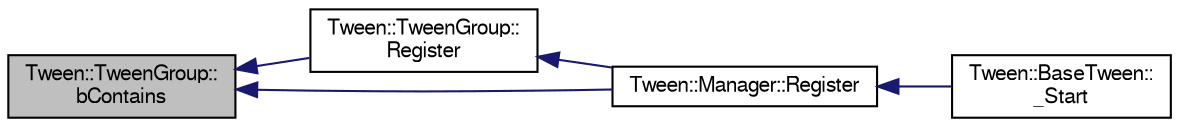 digraph "Tween::TweenGroup::bContains"
{
  bgcolor="transparent";
  edge [fontname="FreeSans",fontsize="10",labelfontname="FreeSans",labelfontsize="10"];
  node [fontname="FreeSans",fontsize="10",shape=record];
  rankdir="LR";
  Node1 [label="Tween::TweenGroup::\lbContains",height=0.2,width=0.4,color="black", fillcolor="grey75", style="filled" fontcolor="black"];
  Node1 -> Node2 [dir="back",color="midnightblue",fontsize="10",style="solid",fontname="FreeSans"];
  Node2 [label="Tween::TweenGroup::\lRegister",height=0.2,width=0.4,color="black",URL="$classTween_1_1TweenGroup.html#a5f27caf28edc9903e83705369e46d984"];
  Node2 -> Node3 [dir="back",color="midnightblue",fontsize="10",style="solid",fontname="FreeSans"];
  Node3 [label="Tween::Manager::Register",height=0.2,width=0.4,color="black",URL="$classTween_1_1Manager.html#aabbdcc8759a973eddb6411946904105a"];
  Node3 -> Node4 [dir="back",color="midnightblue",fontsize="10",style="solid",fontname="FreeSans"];
  Node4 [label="Tween::BaseTween::\l_Start",height=0.2,width=0.4,color="black",URL="$classTween_1_1BaseTween.html#ada403e4f9b9f8e1b12dc4c494e365ac3"];
  Node1 -> Node3 [dir="back",color="midnightblue",fontsize="10",style="solid",fontname="FreeSans"];
}
